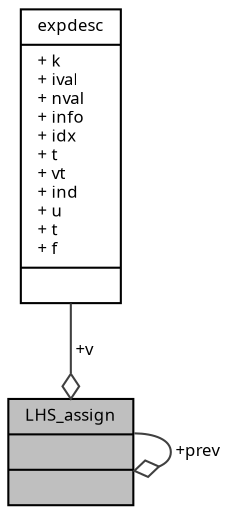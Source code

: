 digraph "LHS_assign"
{
  edge [fontname="Sans",fontsize="8",labelfontname="Sans",labelfontsize="8"];
  node [fontname="Sans",fontsize="8",shape=record];
  Node1 [label="{LHS_assign\n||}",height=0.2,width=0.4,color="black", fillcolor="grey75", style="filled", fontcolor="black"];
  Node2 -> Node1 [color="grey25",fontsize="8",style="solid",label=" +v" ,arrowhead="odiamond",fontname="Sans"];
  Node2 [label="{expdesc\n|+ k\l+ ival\l+ nval\l+ info\l+ idx\l+ t\l+ vt\l+ ind\l+ u\l+ t\l+ f\l|}",height=0.2,width=0.4,color="black", fillcolor="white", style="filled",URL="$structexpdesc.html"];
  Node1 -> Node1 [color="grey25",fontsize="8",style="solid",label=" +prev" ,arrowhead="odiamond",fontname="Sans"];
}
